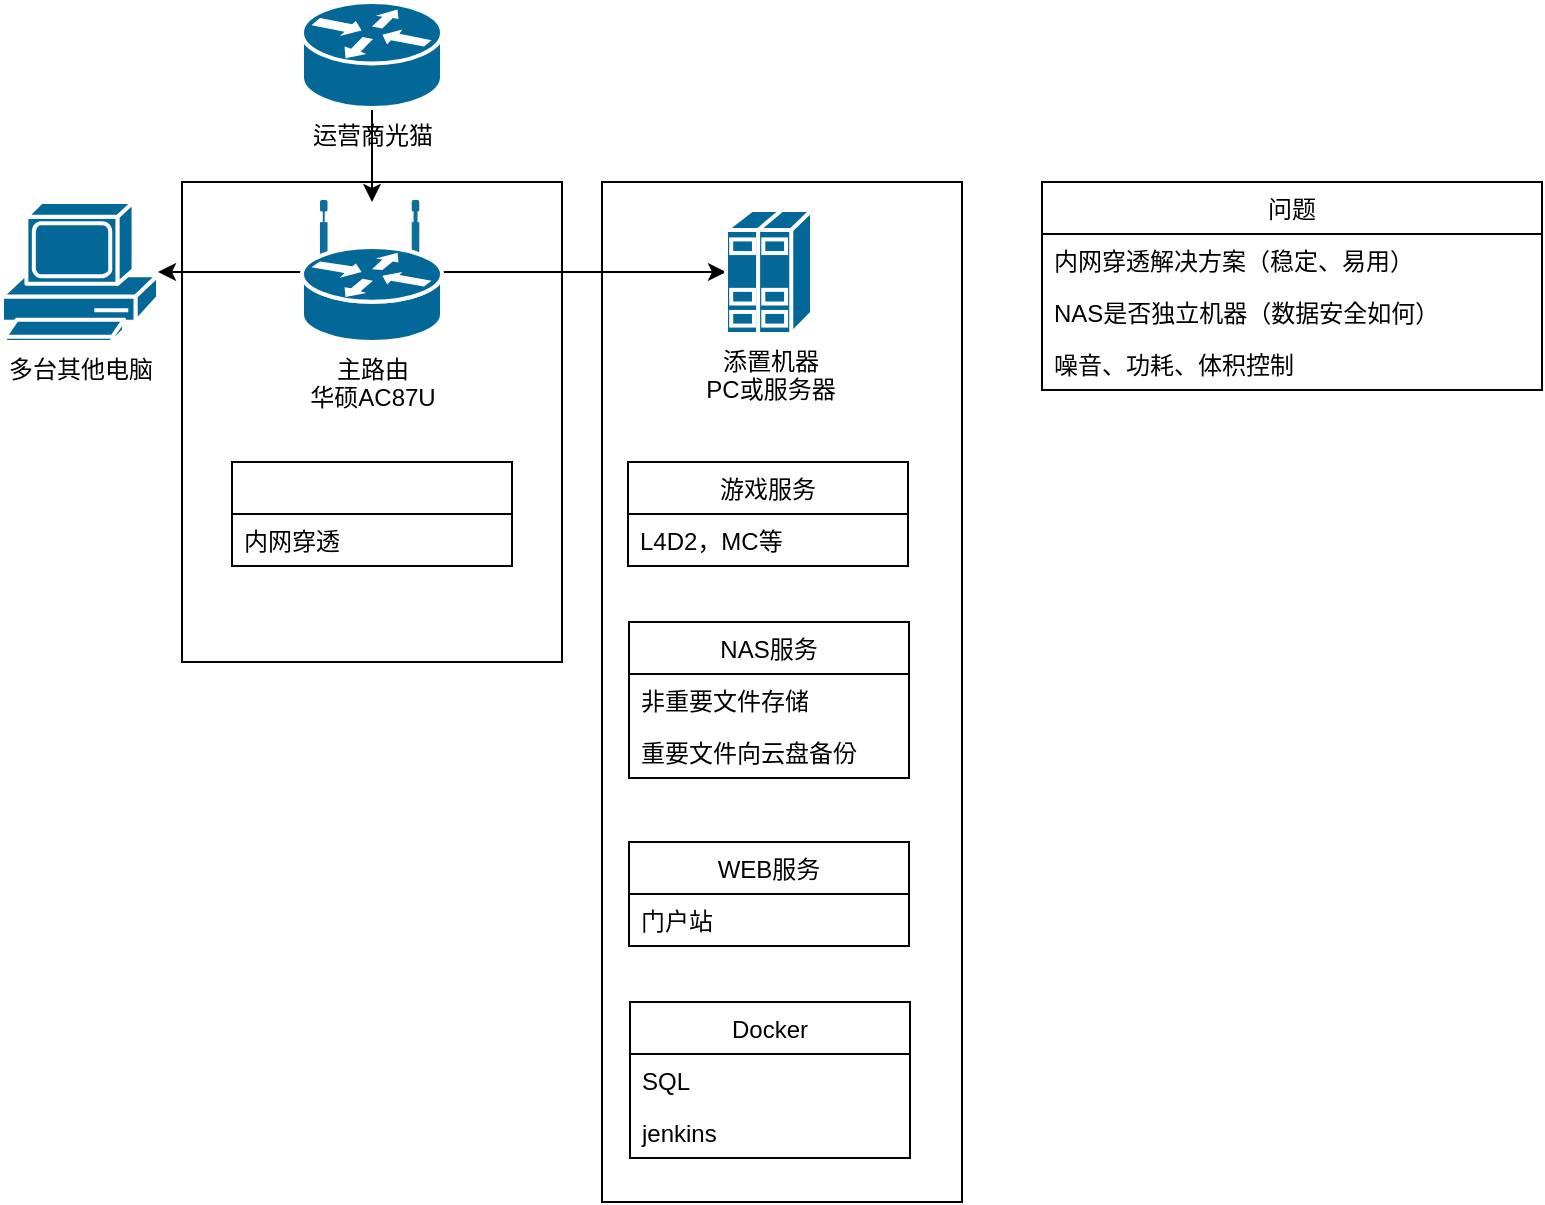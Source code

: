 <mxfile version="20.3.7" type="github">
  <diagram id="m22SceWH2I8n-WViizf_" name="第 1 页">
    <mxGraphModel dx="1421" dy="762" grid="1" gridSize="10" guides="1" tooltips="1" connect="1" arrows="1" fold="1" page="1" pageScale="1" pageWidth="827" pageHeight="1169" math="0" shadow="0">
      <root>
        <mxCell id="0" />
        <mxCell id="1" parent="0" />
        <mxCell id="i-ShAD-ru6G5tnip11lq-47" value="" style="rounded=0;whiteSpace=wrap;html=1;" vertex="1" parent="1">
          <mxGeometry x="330" y="120" width="180" height="510" as="geometry" />
        </mxCell>
        <mxCell id="i-ShAD-ru6G5tnip11lq-46" value="" style="rounded=0;whiteSpace=wrap;html=1;" vertex="1" parent="1">
          <mxGeometry x="120" y="120" width="190" height="240" as="geometry" />
        </mxCell>
        <mxCell id="i-ShAD-ru6G5tnip11lq-5" value="" style="edgeStyle=orthogonalEdgeStyle;rounded=0;orthogonalLoop=1;jettySize=auto;html=1;" edge="1" parent="1" source="i-ShAD-ru6G5tnip11lq-1" target="i-ShAD-ru6G5tnip11lq-4">
          <mxGeometry relative="1" as="geometry" />
        </mxCell>
        <mxCell id="i-ShAD-ru6G5tnip11lq-7" value="" style="edgeStyle=orthogonalEdgeStyle;rounded=0;orthogonalLoop=1;jettySize=auto;html=1;" edge="1" parent="1" source="i-ShAD-ru6G5tnip11lq-1" target="i-ShAD-ru6G5tnip11lq-6">
          <mxGeometry relative="1" as="geometry" />
        </mxCell>
        <mxCell id="i-ShAD-ru6G5tnip11lq-1" value="主路由&lt;br&gt;华硕AC87U" style="shape=mxgraph.cisco.routers.wireless_router;sketch=0;html=1;pointerEvents=1;dashed=0;fillColor=#036897;strokeColor=#ffffff;strokeWidth=2;verticalLabelPosition=bottom;verticalAlign=top;align=center;outlineConnect=0;" vertex="1" parent="1">
          <mxGeometry x="180" y="130" width="70" height="70" as="geometry" />
        </mxCell>
        <mxCell id="i-ShAD-ru6G5tnip11lq-3" value="" style="edgeStyle=orthogonalEdgeStyle;rounded=0;orthogonalLoop=1;jettySize=auto;html=1;" edge="1" parent="1" source="i-ShAD-ru6G5tnip11lq-2" target="i-ShAD-ru6G5tnip11lq-1">
          <mxGeometry relative="1" as="geometry" />
        </mxCell>
        <mxCell id="i-ShAD-ru6G5tnip11lq-2" value="运营商光猫" style="shape=mxgraph.cisco.routers.router;sketch=0;html=1;pointerEvents=1;dashed=0;fillColor=#036897;strokeColor=#ffffff;strokeWidth=2;verticalLabelPosition=bottom;verticalAlign=top;align=center;outlineConnect=0;" vertex="1" parent="1">
          <mxGeometry x="180" y="30" width="70" height="53" as="geometry" />
        </mxCell>
        <mxCell id="i-ShAD-ru6G5tnip11lq-4" value="添置机器&lt;br&gt;PC或服务器" style="shape=mxgraph.cisco.servers.standard_host;sketch=0;html=1;pointerEvents=1;dashed=0;fillColor=#036897;strokeColor=#ffffff;strokeWidth=2;verticalLabelPosition=bottom;verticalAlign=top;align=center;outlineConnect=0;" vertex="1" parent="1">
          <mxGeometry x="392" y="134" width="43" height="62" as="geometry" />
        </mxCell>
        <mxCell id="i-ShAD-ru6G5tnip11lq-6" value="多台其他电脑" style="shape=mxgraph.cisco.computers_and_peripherals.pc;sketch=0;html=1;pointerEvents=1;dashed=0;fillColor=#036897;strokeColor=#ffffff;strokeWidth=2;verticalLabelPosition=bottom;verticalAlign=top;align=center;outlineConnect=0;" vertex="1" parent="1">
          <mxGeometry x="30" y="130" width="78" height="70" as="geometry" />
        </mxCell>
        <mxCell id="i-ShAD-ru6G5tnip11lq-17" value="游戏服务" style="swimlane;fontStyle=0;childLayout=stackLayout;horizontal=1;startSize=26;fillColor=none;horizontalStack=0;resizeParent=1;resizeParentMax=0;resizeLast=0;collapsible=1;marginBottom=0;" vertex="1" parent="1">
          <mxGeometry x="343" y="260" width="140" height="52" as="geometry" />
        </mxCell>
        <mxCell id="i-ShAD-ru6G5tnip11lq-18" value="L4D2，MC等" style="text;strokeColor=none;fillColor=none;align=left;verticalAlign=top;spacingLeft=4;spacingRight=4;overflow=hidden;rotatable=0;points=[[0,0.5],[1,0.5]];portConstraint=eastwest;" vertex="1" parent="i-ShAD-ru6G5tnip11lq-17">
          <mxGeometry y="26" width="140" height="26" as="geometry" />
        </mxCell>
        <mxCell id="i-ShAD-ru6G5tnip11lq-21" value="NAS服务" style="swimlane;fontStyle=0;childLayout=stackLayout;horizontal=1;startSize=26;fillColor=none;horizontalStack=0;resizeParent=1;resizeParentMax=0;resizeLast=0;collapsible=1;marginBottom=0;" vertex="1" parent="1">
          <mxGeometry x="343.5" y="340" width="140" height="78" as="geometry" />
        </mxCell>
        <mxCell id="i-ShAD-ru6G5tnip11lq-23" value="非重要文件存储" style="text;strokeColor=none;fillColor=none;align=left;verticalAlign=top;spacingLeft=4;spacingRight=4;overflow=hidden;rotatable=0;points=[[0,0.5],[1,0.5]];portConstraint=eastwest;" vertex="1" parent="i-ShAD-ru6G5tnip11lq-21">
          <mxGeometry y="26" width="140" height="26" as="geometry" />
        </mxCell>
        <mxCell id="i-ShAD-ru6G5tnip11lq-24" value="重要文件向云盘备份" style="text;strokeColor=none;fillColor=none;align=left;verticalAlign=top;spacingLeft=4;spacingRight=4;overflow=hidden;rotatable=0;points=[[0,0.5],[1,0.5]];portConstraint=eastwest;" vertex="1" parent="i-ShAD-ru6G5tnip11lq-21">
          <mxGeometry y="52" width="140" height="26" as="geometry" />
        </mxCell>
        <mxCell id="i-ShAD-ru6G5tnip11lq-26" value="WEB服务" style="swimlane;fontStyle=0;childLayout=stackLayout;horizontal=1;startSize=26;fillColor=none;horizontalStack=0;resizeParent=1;resizeParentMax=0;resizeLast=0;collapsible=1;marginBottom=0;" vertex="1" parent="1">
          <mxGeometry x="343.5" y="450" width="140" height="52" as="geometry" />
        </mxCell>
        <mxCell id="i-ShAD-ru6G5tnip11lq-27" value="门户站" style="text;strokeColor=none;fillColor=none;align=left;verticalAlign=top;spacingLeft=4;spacingRight=4;overflow=hidden;rotatable=0;points=[[0,0.5],[1,0.5]];portConstraint=eastwest;" vertex="1" parent="i-ShAD-ru6G5tnip11lq-26">
          <mxGeometry y="26" width="140" height="26" as="geometry" />
        </mxCell>
        <mxCell id="i-ShAD-ru6G5tnip11lq-30" value="" style="swimlane;fontStyle=0;childLayout=stackLayout;horizontal=1;startSize=26;fillColor=none;horizontalStack=0;resizeParent=1;resizeParentMax=0;resizeLast=0;collapsible=1;marginBottom=0;" vertex="1" parent="1">
          <mxGeometry x="145" y="260" width="140" height="52" as="geometry" />
        </mxCell>
        <mxCell id="i-ShAD-ru6G5tnip11lq-31" value="内网穿透" style="text;strokeColor=none;fillColor=none;align=left;verticalAlign=top;spacingLeft=4;spacingRight=4;overflow=hidden;rotatable=0;points=[[0,0.5],[1,0.5]];portConstraint=eastwest;" vertex="1" parent="i-ShAD-ru6G5tnip11lq-30">
          <mxGeometry y="26" width="140" height="26" as="geometry" />
        </mxCell>
        <mxCell id="i-ShAD-ru6G5tnip11lq-34" value="Docker" style="swimlane;fontStyle=0;childLayout=stackLayout;horizontal=1;startSize=26;fillColor=none;horizontalStack=0;resizeParent=1;resizeParentMax=0;resizeLast=0;collapsible=1;marginBottom=0;" vertex="1" parent="1">
          <mxGeometry x="344" y="530" width="140" height="78" as="geometry" />
        </mxCell>
        <mxCell id="i-ShAD-ru6G5tnip11lq-35" value="SQL" style="text;strokeColor=none;fillColor=none;align=left;verticalAlign=top;spacingLeft=4;spacingRight=4;overflow=hidden;rotatable=0;points=[[0,0.5],[1,0.5]];portConstraint=eastwest;" vertex="1" parent="i-ShAD-ru6G5tnip11lq-34">
          <mxGeometry y="26" width="140" height="26" as="geometry" />
        </mxCell>
        <mxCell id="i-ShAD-ru6G5tnip11lq-36" value="jenkins&#xa;&#xa;" style="text;strokeColor=none;fillColor=none;align=left;verticalAlign=top;spacingLeft=4;spacingRight=4;overflow=hidden;rotatable=0;points=[[0,0.5],[1,0.5]];portConstraint=eastwest;" vertex="1" parent="i-ShAD-ru6G5tnip11lq-34">
          <mxGeometry y="52" width="140" height="26" as="geometry" />
        </mxCell>
        <mxCell id="i-ShAD-ru6G5tnip11lq-39" value="问题" style="swimlane;fontStyle=0;childLayout=stackLayout;horizontal=1;startSize=26;fillColor=none;horizontalStack=0;resizeParent=1;resizeParentMax=0;resizeLast=0;collapsible=1;marginBottom=0;" vertex="1" parent="1">
          <mxGeometry x="550" y="120" width="250" height="104" as="geometry" />
        </mxCell>
        <mxCell id="i-ShAD-ru6G5tnip11lq-40" value="内网穿透解决方案（稳定、易用）" style="text;strokeColor=none;fillColor=none;align=left;verticalAlign=top;spacingLeft=4;spacingRight=4;overflow=hidden;rotatable=0;points=[[0,0.5],[1,0.5]];portConstraint=eastwest;" vertex="1" parent="i-ShAD-ru6G5tnip11lq-39">
          <mxGeometry y="26" width="250" height="26" as="geometry" />
        </mxCell>
        <mxCell id="i-ShAD-ru6G5tnip11lq-41" value="NAS是否独立机器（数据安全如何）" style="text;strokeColor=none;fillColor=none;align=left;verticalAlign=top;spacingLeft=4;spacingRight=4;overflow=hidden;rotatable=0;points=[[0,0.5],[1,0.5]];portConstraint=eastwest;" vertex="1" parent="i-ShAD-ru6G5tnip11lq-39">
          <mxGeometry y="52" width="250" height="26" as="geometry" />
        </mxCell>
        <mxCell id="i-ShAD-ru6G5tnip11lq-42" value="噪音、功耗、体积控制" style="text;strokeColor=none;fillColor=none;align=left;verticalAlign=top;spacingLeft=4;spacingRight=4;overflow=hidden;rotatable=0;points=[[0,0.5],[1,0.5]];portConstraint=eastwest;" vertex="1" parent="i-ShAD-ru6G5tnip11lq-39">
          <mxGeometry y="78" width="250" height="26" as="geometry" />
        </mxCell>
      </root>
    </mxGraphModel>
  </diagram>
</mxfile>
